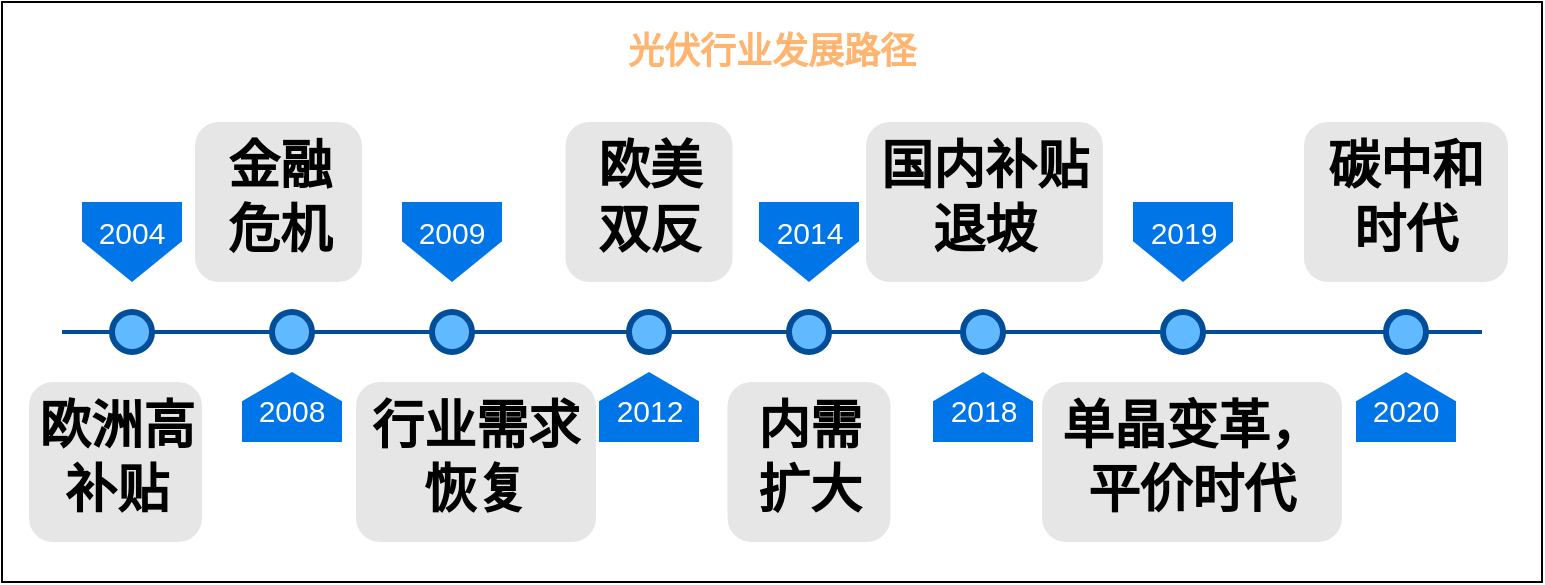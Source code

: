 <mxfile version="20.3.7" type="github">
  <diagram name="Page-1" id="82e54ff1-d628-8f03-85c4-9753963a91cd">
    <mxGraphModel dx="869" dy="803" grid="1" gridSize="10" guides="1" tooltips="1" connect="1" arrows="1" fold="1" page="1" pageScale="1" pageWidth="1100" pageHeight="850" background="none" math="0" shadow="0">
      <root>
        <mxCell id="0" />
        <mxCell id="1" parent="0" />
        <mxCell id="EORnPQ3Ul3AEAmSr3bNs-17" value="" style="rounded=0;whiteSpace=wrap;html=1;" parent="1" vertex="1">
          <mxGeometry x="80" y="240" width="770" height="290" as="geometry" />
        </mxCell>
        <mxCell id="4ec97bd9e5d20128-1" value="" style="line;strokeWidth=2;html=1;fillColor=none;fontSize=28;fontColor=#004D99;strokeColor=#004D99;" parent="1" vertex="1">
          <mxGeometry x="110" y="400" width="710" height="10" as="geometry" />
        </mxCell>
        <mxCell id="4ec97bd9e5d20128-5" value="2004" style="shape=offPageConnector;whiteSpace=wrap;html=1;fillColor=#0075E8;fontSize=15;fontColor=#FFFFFF;size=0.509;verticalAlign=top;strokeColor=none;" parent="1" vertex="1">
          <mxGeometry x="120" y="340" width="50" height="40" as="geometry" />
        </mxCell>
        <mxCell id="4ec97bd9e5d20128-6" value="2009" style="shape=offPageConnector;whiteSpace=wrap;html=1;fillColor=#0075E8;fontSize=15;fontColor=#FFFFFF;size=0.509;verticalAlign=top;strokeColor=none;" parent="1" vertex="1">
          <mxGeometry x="280" y="340" width="50" height="40" as="geometry" />
        </mxCell>
        <mxCell id="4ec97bd9e5d20128-7" value="2008" style="shape=offPageConnector;whiteSpace=wrap;html=1;fillColor=#0075E8;fontSize=15;fontColor=#FFFFFF;size=0.418;flipV=1;verticalAlign=bottom;strokeColor=none;spacingBottom=4;" parent="1" vertex="1">
          <mxGeometry x="200" y="425" width="50" height="35" as="geometry" />
        </mxCell>
        <mxCell id="4ec97bd9e5d20128-8" value="2020" style="shape=offPageConnector;whiteSpace=wrap;html=1;fillColor=#0075E8;fontSize=15;fontColor=#FFFFFF;size=0.418;flipV=1;verticalAlign=bottom;strokeColor=none;spacingBottom=4;" parent="1" vertex="1">
          <mxGeometry x="757" y="425" width="50" height="35" as="geometry" />
        </mxCell>
        <mxCell id="4ec97bd9e5d20128-9" value="" style="ellipse;whiteSpace=wrap;html=1;fillColor=#61BAFF;fontSize=28;fontColor=#004D99;strokeWidth=3;strokeColor=#004D99;" parent="1" vertex="1">
          <mxGeometry x="135" y="395" width="20" height="20" as="geometry" />
        </mxCell>
        <mxCell id="4ec97bd9e5d20128-10" value="" style="ellipse;whiteSpace=wrap;html=1;fillColor=#61BAFF;fontSize=28;fontColor=#004D99;strokeWidth=3;strokeColor=#004D99;" parent="1" vertex="1">
          <mxGeometry x="215" y="395" width="20" height="20" as="geometry" />
        </mxCell>
        <mxCell id="4ec97bd9e5d20128-11" value="" style="ellipse;whiteSpace=wrap;html=1;fillColor=#61BAFF;fontSize=28;fontColor=#004D99;strokeWidth=3;strokeColor=#004D99;" parent="1" vertex="1">
          <mxGeometry x="295" y="395" width="20" height="20" as="geometry" />
        </mxCell>
        <mxCell id="4ec97bd9e5d20128-13" value="" style="ellipse;whiteSpace=wrap;html=1;fillColor=#61BAFF;fontSize=28;fontColor=#004D99;strokeWidth=3;strokeColor=#004D99;" parent="1" vertex="1">
          <mxGeometry x="772" y="395" width="20" height="20" as="geometry" />
        </mxCell>
        <mxCell id="4ec97bd9e5d20128-14" value="&lt;h1&gt;欧洲高补贴&lt;/h1&gt;" style="text;html=1;spacing=5;spacingTop=-20;whiteSpace=wrap;overflow=hidden;strokeColor=none;strokeWidth=3;fillColor=#E6E6E6;fontSize=13;fontColor=#000000;align=center;rounded=1;" parent="1" vertex="1">
          <mxGeometry x="93.5" y="430" width="86.5" height="80" as="geometry" />
        </mxCell>
        <mxCell id="4ec97bd9e5d20128-16" value="&lt;h1&gt;金融危机&lt;/h1&gt;" style="text;html=1;spacing=5;spacingTop=-20;whiteSpace=wrap;overflow=hidden;strokeColor=none;strokeWidth=3;fillColor=#E6E6E6;fontSize=13;fontColor=#000000;align=center;rounded=1;" parent="1" vertex="1">
          <mxGeometry x="176.5" y="300" width="83.5" height="80" as="geometry" />
        </mxCell>
        <mxCell id="4ec97bd9e5d20128-17" value="&lt;h1&gt;行业需求恢复&lt;/h1&gt;" style="text;html=1;spacing=5;spacingTop=-20;whiteSpace=wrap;overflow=hidden;strokeColor=none;strokeWidth=3;fillColor=#E6E6E6;fontSize=13;fontColor=#000000;align=center;rounded=1;" parent="1" vertex="1">
          <mxGeometry x="257" y="430" width="120" height="80" as="geometry" />
        </mxCell>
        <mxCell id="4ec97bd9e5d20128-18" value="&lt;h1&gt;碳中和时代&lt;/h1&gt;" style="text;html=1;spacing=5;spacingTop=-20;whiteSpace=wrap;overflow=hidden;strokeColor=none;strokeWidth=3;fillColor=#E6E6E6;fontSize=13;fontColor=#000000;align=center;rounded=1;" parent="1" vertex="1">
          <mxGeometry x="731" y="300" width="102" height="80" as="geometry" />
        </mxCell>
        <mxCell id="EORnPQ3Ul3AEAmSr3bNs-3" value="2014" style="shape=offPageConnector;whiteSpace=wrap;html=1;fillColor=#0075E8;fontSize=15;fontColor=#FFFFFF;size=0.509;verticalAlign=top;strokeColor=none;" parent="1" vertex="1">
          <mxGeometry x="458.5" y="340" width="50" height="40" as="geometry" />
        </mxCell>
        <mxCell id="EORnPQ3Ul3AEAmSr3bNs-4" value="2012" style="shape=offPageConnector;whiteSpace=wrap;html=1;fillColor=#0075E8;fontSize=15;fontColor=#FFFFFF;size=0.418;flipV=1;verticalAlign=bottom;strokeColor=none;spacingBottom=4;" parent="1" vertex="1">
          <mxGeometry x="378.5" y="425" width="50" height="35" as="geometry" />
        </mxCell>
        <mxCell id="EORnPQ3Ul3AEAmSr3bNs-5" value="" style="ellipse;whiteSpace=wrap;html=1;fillColor=#61BAFF;fontSize=28;fontColor=#004D99;strokeWidth=3;strokeColor=#004D99;" parent="1" vertex="1">
          <mxGeometry x="393.5" y="395" width="20" height="20" as="geometry" />
        </mxCell>
        <mxCell id="EORnPQ3Ul3AEAmSr3bNs-6" value="" style="ellipse;whiteSpace=wrap;html=1;fillColor=#61BAFF;fontSize=28;fontColor=#004D99;strokeWidth=3;strokeColor=#004D99;" parent="1" vertex="1">
          <mxGeometry x="473.5" y="395" width="20" height="20" as="geometry" />
        </mxCell>
        <mxCell id="EORnPQ3Ul3AEAmSr3bNs-7" value="&lt;h1&gt;欧美双反&lt;/h1&gt;" style="text;html=1;spacing=5;spacingTop=-20;whiteSpace=wrap;overflow=hidden;strokeColor=none;strokeWidth=3;fillColor=#E6E6E6;fontSize=13;fontColor=#000000;align=center;rounded=1;" parent="1" vertex="1">
          <mxGeometry x="361.75" y="300" width="83.5" height="80" as="geometry" />
        </mxCell>
        <mxCell id="EORnPQ3Ul3AEAmSr3bNs-8" value="&lt;h1&gt;内需扩大&lt;/h1&gt;" style="text;html=1;spacing=5;spacingTop=-20;whiteSpace=wrap;overflow=hidden;strokeColor=none;strokeWidth=3;fillColor=#E6E6E6;fontSize=13;fontColor=#000000;align=center;rounded=1;" parent="1" vertex="1">
          <mxGeometry x="442.75" y="430" width="81.5" height="80" as="geometry" />
        </mxCell>
        <mxCell id="EORnPQ3Ul3AEAmSr3bNs-10" value="2019" style="shape=offPageConnector;whiteSpace=wrap;html=1;fillColor=#0075E8;fontSize=15;fontColor=#FFFFFF;size=0.509;verticalAlign=top;strokeColor=none;" parent="1" vertex="1">
          <mxGeometry x="645.5" y="340" width="50" height="40" as="geometry" />
        </mxCell>
        <mxCell id="EORnPQ3Ul3AEAmSr3bNs-11" value="2018" style="shape=offPageConnector;whiteSpace=wrap;html=1;fillColor=#0075E8;fontSize=15;fontColor=#FFFFFF;size=0.418;flipV=1;verticalAlign=bottom;strokeColor=none;spacingBottom=4;" parent="1" vertex="1">
          <mxGeometry x="545.5" y="425" width="50" height="35" as="geometry" />
        </mxCell>
        <mxCell id="EORnPQ3Ul3AEAmSr3bNs-12" value="" style="ellipse;whiteSpace=wrap;html=1;fillColor=#61BAFF;fontSize=28;fontColor=#004D99;strokeWidth=3;strokeColor=#004D99;" parent="1" vertex="1">
          <mxGeometry x="560.5" y="395" width="20" height="20" as="geometry" />
        </mxCell>
        <mxCell id="EORnPQ3Ul3AEAmSr3bNs-13" value="" style="ellipse;whiteSpace=wrap;html=1;fillColor=#61BAFF;fontSize=28;fontColor=#004D99;strokeWidth=3;strokeColor=#004D99;" parent="1" vertex="1">
          <mxGeometry x="660.5" y="395" width="20" height="20" as="geometry" />
        </mxCell>
        <mxCell id="EORnPQ3Ul3AEAmSr3bNs-14" value="&lt;h1&gt;国内补贴退坡&lt;/h1&gt;" style="text;html=1;spacing=5;spacingTop=-20;whiteSpace=wrap;overflow=hidden;strokeColor=none;strokeWidth=3;fillColor=#E6E6E6;fontSize=13;fontColor=#000000;align=center;rounded=1;" parent="1" vertex="1">
          <mxGeometry x="512" y="300" width="118.5" height="80" as="geometry" />
        </mxCell>
        <mxCell id="EORnPQ3Ul3AEAmSr3bNs-15" value="&lt;h1&gt;单晶变革，平价时代&lt;/h1&gt;" style="text;html=1;spacing=5;spacingTop=-20;whiteSpace=wrap;overflow=hidden;strokeColor=none;strokeWidth=3;fillColor=#E6E6E6;fontSize=13;fontColor=#000000;align=center;rounded=1;" parent="1" vertex="1">
          <mxGeometry x="600" y="430" width="150" height="80" as="geometry" />
        </mxCell>
        <mxCell id="EORnPQ3Ul3AEAmSr3bNs-18" value="&lt;b&gt;&lt;font style=&quot;font-size: 18px;&quot;&gt;光伏行业发展路径&lt;/font&gt;&lt;/b&gt;" style="text;html=1;strokeColor=none;fillColor=none;align=center;verticalAlign=middle;whiteSpace=wrap;rounded=0;fontColor=#FFB570;" parent="1" vertex="1">
          <mxGeometry x="345" y="250" width="240" height="30" as="geometry" />
        </mxCell>
      </root>
    </mxGraphModel>
  </diagram>
</mxfile>
